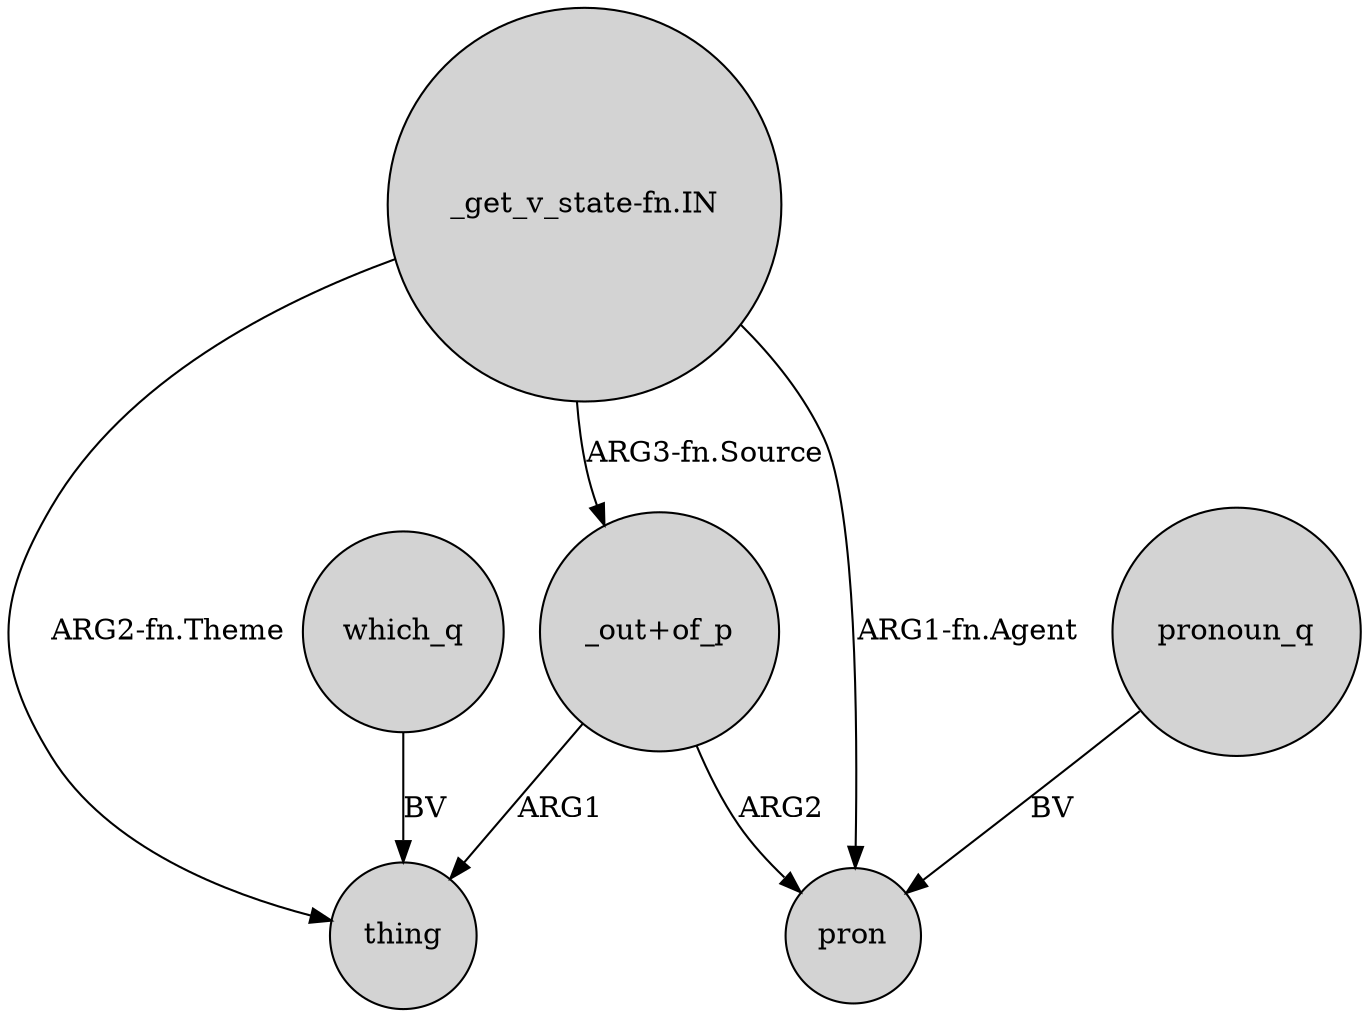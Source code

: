 digraph {
	node [shape=circle style=filled]
	"_get_v_state-fn.IN" -> "_out+of_p" [label="ARG3-fn.Source"]
	"_out+of_p" -> thing [label=ARG1]
	"_out+of_p" -> pron [label=ARG2]
	"_get_v_state-fn.IN" -> thing [label="ARG2-fn.Theme"]
	"_get_v_state-fn.IN" -> pron [label="ARG1-fn.Agent"]
	which_q -> thing [label=BV]
	pronoun_q -> pron [label=BV]
}
